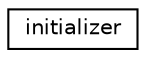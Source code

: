digraph "Graphical Class Hierarchy"
{
  edge [fontname="Helvetica",fontsize="10",labelfontname="Helvetica",labelfontsize="10"];
  node [fontname="Helvetica",fontsize="10",shape=record];
  rankdir="LR";
  Node1 [label="initializer",height=0.2,width=0.4,color="black", fillcolor="white", style="filled",URL="$classinitializer.html"];
}
